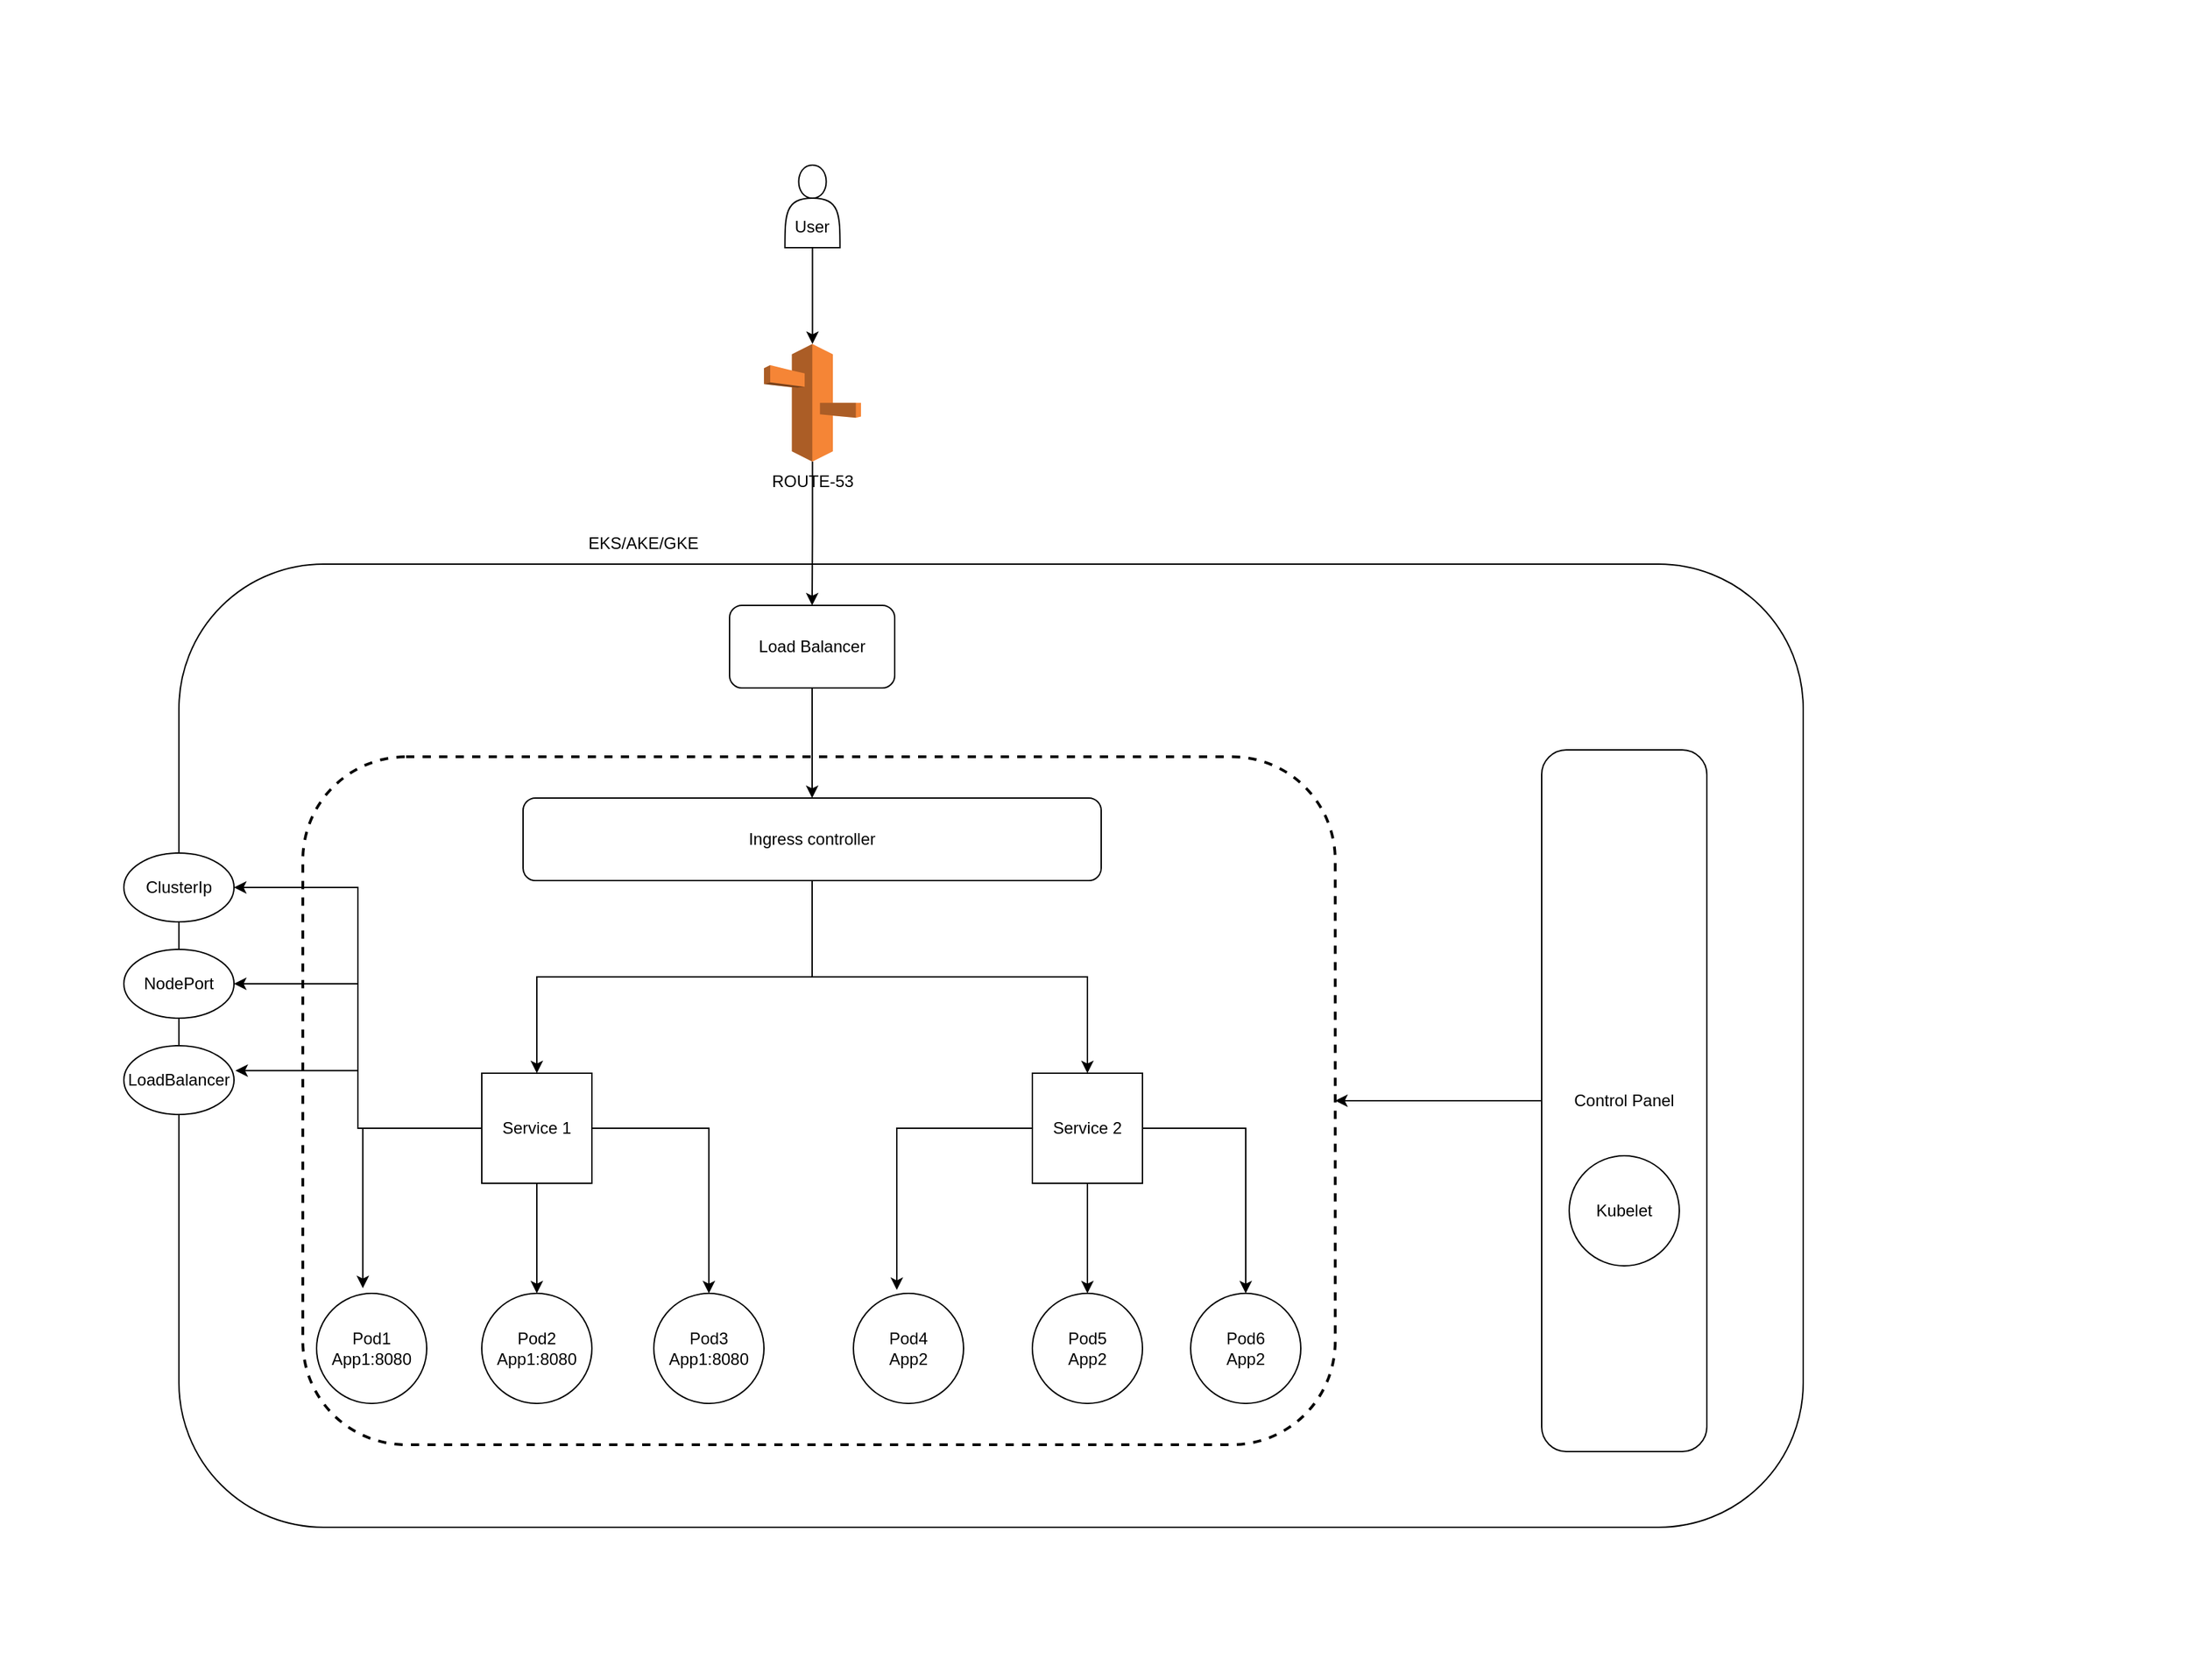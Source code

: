<mxfile version="23.0.2" type="github">
  <diagram name="Page-1" id="IsWL-GtrTdSx7D06g6m8">
    <mxGraphModel dx="1768" dy="1462" grid="1" gridSize="10" guides="1" tooltips="1" connect="1" arrows="1" fold="1" page="1" pageScale="1" pageWidth="850" pageHeight="1100" math="0" shadow="0">
      <root>
        <mxCell id="0" />
        <mxCell id="1" parent="0" />
        <mxCell id="XDsXx_7p1bTsNnoB1rUd-33" value="" style="rounded=1;whiteSpace=wrap;html=1;" parent="1" vertex="1">
          <mxGeometry x="80" y="-300" width="1180" height="700" as="geometry" />
        </mxCell>
        <mxCell id="XDsXx_7p1bTsNnoB1rUd-30" value="" style="rounded=1;whiteSpace=wrap;html=1;dashed=1;strokeWidth=2;" parent="1" vertex="1">
          <mxGeometry x="170" y="-160" width="750" height="500" as="geometry" />
        </mxCell>
        <mxCell id="XDsXx_7p1bTsNnoB1rUd-1" value="Pod1&lt;br&gt;App1:8080" style="ellipse;whiteSpace=wrap;html=1;aspect=fixed;" parent="1" vertex="1">
          <mxGeometry x="180" y="230" width="80" height="80" as="geometry" />
        </mxCell>
        <mxCell id="XDsXx_7p1bTsNnoB1rUd-2" value="Pod2&lt;br&gt;App1:8080" style="ellipse;whiteSpace=wrap;html=1;aspect=fixed;" parent="1" vertex="1">
          <mxGeometry x="300" y="230" width="80" height="80" as="geometry" />
        </mxCell>
        <mxCell id="XDsXx_7p1bTsNnoB1rUd-3" value="Pod3&lt;br&gt;App1:8080" style="ellipse;whiteSpace=wrap;html=1;aspect=fixed;" parent="1" vertex="1">
          <mxGeometry x="425" y="230" width="80" height="80" as="geometry" />
        </mxCell>
        <mxCell id="XDsXx_7p1bTsNnoB1rUd-4" value="Pod4&lt;br&gt;App2" style="ellipse;whiteSpace=wrap;html=1;aspect=fixed;" parent="1" vertex="1">
          <mxGeometry x="570" y="230" width="80" height="80" as="geometry" />
        </mxCell>
        <mxCell id="XDsXx_7p1bTsNnoB1rUd-5" value="Pod5&lt;br&gt;App2" style="ellipse;whiteSpace=wrap;html=1;aspect=fixed;" parent="1" vertex="1">
          <mxGeometry x="700" y="230" width="80" height="80" as="geometry" />
        </mxCell>
        <mxCell id="XDsXx_7p1bTsNnoB1rUd-6" value="Pod6&lt;br&gt;App2" style="ellipse;whiteSpace=wrap;html=1;aspect=fixed;" parent="1" vertex="1">
          <mxGeometry x="815" y="230" width="80" height="80" as="geometry" />
        </mxCell>
        <mxCell id="XDsXx_7p1bTsNnoB1rUd-7" value="&lt;br&gt;&lt;br&gt;User" style="shape=actor;whiteSpace=wrap;html=1;" parent="1" vertex="1">
          <mxGeometry x="520.25" y="-590" width="40" height="60" as="geometry" />
        </mxCell>
        <mxCell id="XDsXx_7p1bTsNnoB1rUd-11" style="edgeStyle=orthogonalEdgeStyle;rounded=0;orthogonalLoop=1;jettySize=auto;html=1;entryX=0.5;entryY=0;entryDx=0;entryDy=0;" parent="1" source="XDsXx_7p1bTsNnoB1rUd-8" target="XDsXx_7p1bTsNnoB1rUd-3" edge="1">
          <mxGeometry relative="1" as="geometry" />
        </mxCell>
        <mxCell id="XDsXx_7p1bTsNnoB1rUd-20" style="edgeStyle=orthogonalEdgeStyle;rounded=0;orthogonalLoop=1;jettySize=auto;html=1;entryX=1;entryY=0.5;entryDx=0;entryDy=0;" parent="1" source="XDsXx_7p1bTsNnoB1rUd-8" target="XDsXx_7p1bTsNnoB1rUd-17" edge="1">
          <mxGeometry relative="1" as="geometry" />
        </mxCell>
        <mxCell id="XDsXx_7p1bTsNnoB1rUd-21" style="edgeStyle=orthogonalEdgeStyle;rounded=0;orthogonalLoop=1;jettySize=auto;html=1;entryX=1;entryY=0.5;entryDx=0;entryDy=0;" parent="1" source="XDsXx_7p1bTsNnoB1rUd-8" target="XDsXx_7p1bTsNnoB1rUd-16" edge="1">
          <mxGeometry relative="1" as="geometry" />
        </mxCell>
        <mxCell id="XDsXx_7p1bTsNnoB1rUd-8" value="Service 1" style="whiteSpace=wrap;html=1;aspect=fixed;" parent="1" vertex="1">
          <mxGeometry x="300" y="70" width="80" height="80" as="geometry" />
        </mxCell>
        <mxCell id="XDsXx_7p1bTsNnoB1rUd-9" style="edgeStyle=orthogonalEdgeStyle;rounded=0;orthogonalLoop=1;jettySize=auto;html=1;entryX=0.42;entryY=-0.047;entryDx=0;entryDy=0;entryPerimeter=0;" parent="1" source="XDsXx_7p1bTsNnoB1rUd-8" target="XDsXx_7p1bTsNnoB1rUd-1" edge="1">
          <mxGeometry relative="1" as="geometry" />
        </mxCell>
        <mxCell id="XDsXx_7p1bTsNnoB1rUd-10" style="edgeStyle=orthogonalEdgeStyle;rounded=0;orthogonalLoop=1;jettySize=auto;html=1;entryX=0.5;entryY=0;entryDx=0;entryDy=0;" parent="1" source="XDsXx_7p1bTsNnoB1rUd-8" target="XDsXx_7p1bTsNnoB1rUd-2" edge="1">
          <mxGeometry relative="1" as="geometry" />
        </mxCell>
        <mxCell id="XDsXx_7p1bTsNnoB1rUd-14" style="edgeStyle=orthogonalEdgeStyle;rounded=0;orthogonalLoop=1;jettySize=auto;html=1;entryX=0.5;entryY=0;entryDx=0;entryDy=0;" parent="1" source="XDsXx_7p1bTsNnoB1rUd-12" target="XDsXx_7p1bTsNnoB1rUd-5" edge="1">
          <mxGeometry relative="1" as="geometry" />
        </mxCell>
        <mxCell id="XDsXx_7p1bTsNnoB1rUd-15" style="edgeStyle=orthogonalEdgeStyle;rounded=0;orthogonalLoop=1;jettySize=auto;html=1;entryX=0.5;entryY=0;entryDx=0;entryDy=0;" parent="1" source="XDsXx_7p1bTsNnoB1rUd-12" target="XDsXx_7p1bTsNnoB1rUd-6" edge="1">
          <mxGeometry relative="1" as="geometry" />
        </mxCell>
        <mxCell id="XDsXx_7p1bTsNnoB1rUd-12" value="Service 2" style="whiteSpace=wrap;html=1;aspect=fixed;" parent="1" vertex="1">
          <mxGeometry x="700" y="70" width="80" height="80" as="geometry" />
        </mxCell>
        <mxCell id="XDsXx_7p1bTsNnoB1rUd-13" style="edgeStyle=orthogonalEdgeStyle;rounded=0;orthogonalLoop=1;jettySize=auto;html=1;entryX=0.394;entryY=-0.031;entryDx=0;entryDy=0;entryPerimeter=0;" parent="1" source="XDsXx_7p1bTsNnoB1rUd-12" target="XDsXx_7p1bTsNnoB1rUd-4" edge="1">
          <mxGeometry relative="1" as="geometry" />
        </mxCell>
        <mxCell id="XDsXx_7p1bTsNnoB1rUd-16" value="ClusterIp" style="ellipse;whiteSpace=wrap;html=1;" parent="1" vertex="1">
          <mxGeometry x="40" y="-90" width="80" height="50" as="geometry" />
        </mxCell>
        <mxCell id="XDsXx_7p1bTsNnoB1rUd-17" value="NodePort" style="ellipse;whiteSpace=wrap;html=1;" parent="1" vertex="1">
          <mxGeometry x="40" y="-20" width="80" height="50" as="geometry" />
        </mxCell>
        <mxCell id="XDsXx_7p1bTsNnoB1rUd-18" value="LoadBalancer" style="ellipse;whiteSpace=wrap;html=1;" parent="1" vertex="1">
          <mxGeometry x="40" y="50" width="80" height="50" as="geometry" />
        </mxCell>
        <mxCell id="XDsXx_7p1bTsNnoB1rUd-19" style="edgeStyle=orthogonalEdgeStyle;rounded=0;orthogonalLoop=1;jettySize=auto;html=1;entryX=1.013;entryY=0.362;entryDx=0;entryDy=0;entryPerimeter=0;" parent="1" source="XDsXx_7p1bTsNnoB1rUd-8" target="XDsXx_7p1bTsNnoB1rUd-18" edge="1">
          <mxGeometry relative="1" as="geometry" />
        </mxCell>
        <mxCell id="XDsXx_7p1bTsNnoB1rUd-23" style="edgeStyle=orthogonalEdgeStyle;rounded=0;orthogonalLoop=1;jettySize=auto;html=1;entryX=0.5;entryY=0;entryDx=0;entryDy=0;" parent="1" source="XDsXx_7p1bTsNnoB1rUd-22" target="XDsXx_7p1bTsNnoB1rUd-8" edge="1">
          <mxGeometry relative="1" as="geometry" />
        </mxCell>
        <mxCell id="XDsXx_7p1bTsNnoB1rUd-24" style="edgeStyle=orthogonalEdgeStyle;rounded=0;orthogonalLoop=1;jettySize=auto;html=1;entryX=0.5;entryY=0;entryDx=0;entryDy=0;" parent="1" source="XDsXx_7p1bTsNnoB1rUd-22" target="XDsXx_7p1bTsNnoB1rUd-12" edge="1">
          <mxGeometry relative="1" as="geometry" />
        </mxCell>
        <mxCell id="XDsXx_7p1bTsNnoB1rUd-22" value="Ingress controller" style="rounded=1;whiteSpace=wrap;html=1;" parent="1" vertex="1">
          <mxGeometry x="330" y="-130" width="420" height="60" as="geometry" />
        </mxCell>
        <mxCell id="XDsXx_7p1bTsNnoB1rUd-28" style="edgeStyle=orthogonalEdgeStyle;rounded=0;orthogonalLoop=1;jettySize=auto;html=1;entryX=0.5;entryY=0;entryDx=0;entryDy=0;" parent="1" source="XDsXx_7p1bTsNnoB1rUd-25" target="XDsXx_7p1bTsNnoB1rUd-22" edge="1">
          <mxGeometry relative="1" as="geometry" />
        </mxCell>
        <mxCell id="XDsXx_7p1bTsNnoB1rUd-25" value="Load Balancer" style="whiteSpace=wrap;html=1;rounded=1;" parent="1" vertex="1">
          <mxGeometry x="480" y="-270" width="120" height="60" as="geometry" />
        </mxCell>
        <mxCell id="TTnHsoKngoKg_dBDqmUB-1" style="edgeStyle=orthogonalEdgeStyle;rounded=0;orthogonalLoop=1;jettySize=auto;html=1;entryX=1;entryY=0.5;entryDx=0;entryDy=0;" parent="1" source="XDsXx_7p1bTsNnoB1rUd-31" target="XDsXx_7p1bTsNnoB1rUd-30" edge="1">
          <mxGeometry relative="1" as="geometry" />
        </mxCell>
        <mxCell id="XDsXx_7p1bTsNnoB1rUd-31" value="Control Panel" style="rounded=1;whiteSpace=wrap;html=1;" parent="1" vertex="1">
          <mxGeometry x="1070" y="-165" width="120" height="510" as="geometry" />
        </mxCell>
        <mxCell id="XDsXx_7p1bTsNnoB1rUd-34" value="EKS/AKE/GKE" style="text;html=1;strokeColor=none;fillColor=none;align=center;verticalAlign=middle;whiteSpace=wrap;rounded=0;" parent="1" vertex="1">
          <mxGeometry x="330" y="-330" width="175" height="30" as="geometry" />
        </mxCell>
        <mxCell id="XDsXx_7p1bTsNnoB1rUd-35" value="Kubelet&lt;br&gt;" style="ellipse;whiteSpace=wrap;html=1;" parent="1" vertex="1">
          <mxGeometry x="1090" y="130" width="80" height="80" as="geometry" />
        </mxCell>
        <mxCell id="TTnHsoKngoKg_dBDqmUB-4" value="" style="edgeStyle=orthogonalEdgeStyle;rounded=0;orthogonalLoop=1;jettySize=auto;html=1;" parent="1" source="XDsXx_7p1bTsNnoB1rUd-36" target="XDsXx_7p1bTsNnoB1rUd-25" edge="1">
          <mxGeometry relative="1" as="geometry" />
        </mxCell>
        <mxCell id="XDsXx_7p1bTsNnoB1rUd-36" value="ROUTE-53" style="outlineConnect=0;dashed=0;verticalLabelPosition=bottom;verticalAlign=top;align=center;html=1;shape=mxgraph.aws3.route_53;fillColor=#F58536;gradientColor=none;" parent="1" vertex="1">
          <mxGeometry x="505" y="-460" width="70.5" height="85.5" as="geometry" />
        </mxCell>
        <mxCell id="XDsXx_7p1bTsNnoB1rUd-37" style="edgeStyle=orthogonalEdgeStyle;rounded=0;orthogonalLoop=1;jettySize=auto;html=1;entryX=0.5;entryY=0;entryDx=0;entryDy=0;entryPerimeter=0;" parent="1" source="XDsXx_7p1bTsNnoB1rUd-7" target="XDsXx_7p1bTsNnoB1rUd-36" edge="1">
          <mxGeometry relative="1" as="geometry" />
        </mxCell>
        <mxCell id="p87zsNrVjCg1RHZE607O-1" value="&amp;nbsp;" style="text;html=1;strokeColor=none;fillColor=none;align=center;verticalAlign=middle;whiteSpace=wrap;rounded=0;" vertex="1" parent="1">
          <mxGeometry x="1480" y="-30" width="60" height="30" as="geometry" />
        </mxCell>
        <mxCell id="p87zsNrVjCg1RHZE607O-4" value="&amp;nbsp;" style="text;html=1;strokeColor=none;fillColor=none;align=center;verticalAlign=middle;whiteSpace=wrap;rounded=0;" vertex="1" parent="1">
          <mxGeometry x="790" y="480" width="60" height="30" as="geometry" />
        </mxCell>
        <mxCell id="p87zsNrVjCg1RHZE607O-5" value="&amp;nbsp;" style="text;html=1;strokeColor=none;fillColor=none;align=center;verticalAlign=middle;whiteSpace=wrap;rounded=0;" vertex="1" parent="1">
          <mxGeometry x="-50" y="-50" width="60" height="30" as="geometry" />
        </mxCell>
        <mxCell id="p87zsNrVjCg1RHZE607O-6" value="&amp;nbsp;" style="text;html=1;strokeColor=none;fillColor=none;align=center;verticalAlign=middle;whiteSpace=wrap;rounded=0;" vertex="1" parent="1">
          <mxGeometry x="510" y="-710" width="60" height="30" as="geometry" />
        </mxCell>
      </root>
    </mxGraphModel>
  </diagram>
</mxfile>
